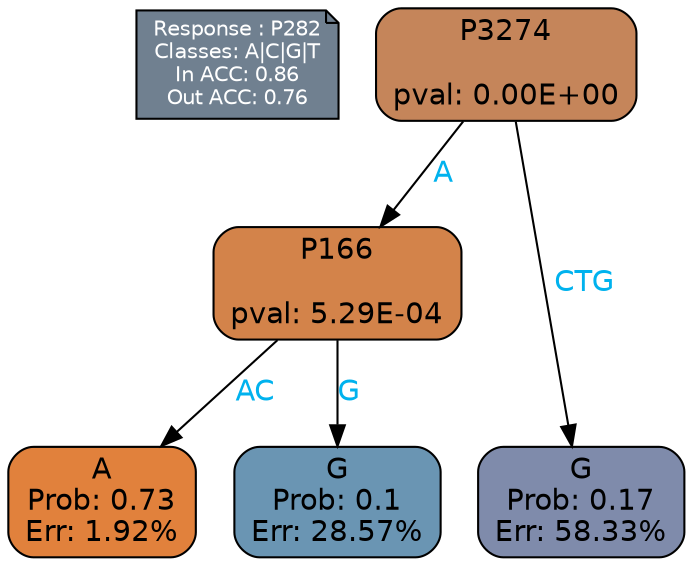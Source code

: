 digraph Tree {
node [shape=box, style="filled, rounded", color="black", fontname=helvetica] ;
graph [ranksep=equally, splines=polylines, bgcolor=transparent, dpi=600] ;
edge [fontname=helvetica] ;
LEGEND [label="Response : P282
Classes: A|C|G|T
In ACC: 0.86
Out ACC: 0.76
",shape=note,align=left,style=filled,fillcolor="slategray",fontcolor="white",fontsize=10];1 [label="P3274

pval: 0.00E+00", fillcolor="#c5855a"] ;
2 [label="P166

pval: 5.29E-04", fillcolor="#d3834a"] ;
3 [label="A
Prob: 0.73
Err: 1.92%", fillcolor="#e1813c"] ;
4 [label="G
Prob: 0.1
Err: 28.57%", fillcolor="#6a95b3"] ;
5 [label="G
Prob: 0.17
Err: 58.33%", fillcolor="#7f8bab"] ;
1 -> 2 [label="A",fontcolor=deepskyblue2] ;
1 -> 5 [label="CTG",fontcolor=deepskyblue2] ;
2 -> 3 [label="AC",fontcolor=deepskyblue2] ;
2 -> 4 [label="G",fontcolor=deepskyblue2] ;
{rank = same; 3;4;5;}{rank = same; LEGEND;1;}}